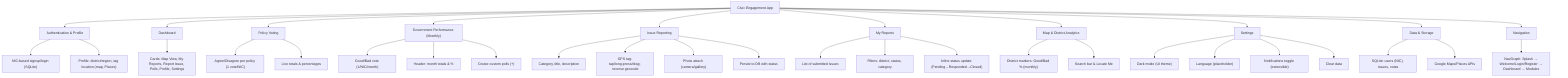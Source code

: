 graph TD
  A["Civic Engagement App"]
  A --> B["Authentication & Profile"]
  B --> B1["NIC-based signup/login (SQLite)"]
  B --> B2["Profile: district/region, tag location (map, Places)"]
  
  A --> C["Dashboard"]
  C --> C1["Cards: Map View, My Reports, Report Issue, Polls, Profile, Settings"]
  
  A --> D["Policy Voting"]
  D --> D1["Agree/Disagree per policy (1 vote/NIC)"]
  D --> D2["Live totals & percentages"]
  
  A --> E["Government Performance (Monthly)"]
  E --> E1["Good/Bad vote (1/NIC/month)"]
  E --> E2["Header: month totals & %"]
  E --> E3["Create custom polls (+)"]
  
  A --> F["Issue Reporting"]
  F --> F1["Category, title, description"]
  F --> F2["GPS tag: tap/long‑press/drag; reverse geocode"]
  F --> F3["Photo attach (camera/gallery)"]
  F --> F4["Persist to DB with status"]
  
  A --> G["My Reports"]
  G --> G1["List of submitted issues"]
  G --> G2["Filters: district, status, category"]
  G --> G3["Inline status update (Pending→Responded→Closed)"]
  
  A --> H["Map & District Analytics"]
  H --> H1["District markers: Good/Bad % (monthly)"]
  H --> H2["Search bar & Locate Me"]
  
  A --> I["Settings"]
  I --> I1["Dark mode (UI theme)"]
  I --> I2["Language (placeholder)"]
  I --> I3["Notifications toggle (extensible)"]
  I --> I4["Clear data"]
  
  A --> J["Data & Storage"]
  J --> J1["SQLite: users (NIC), issues, votes"]
  J --> J2["Google Maps/Places APIs"]
  
  A --> K["Navigation"]
  K --> K1["NavGraph: Splash → Welcome/Login/Register → Dashboard → Modules"]